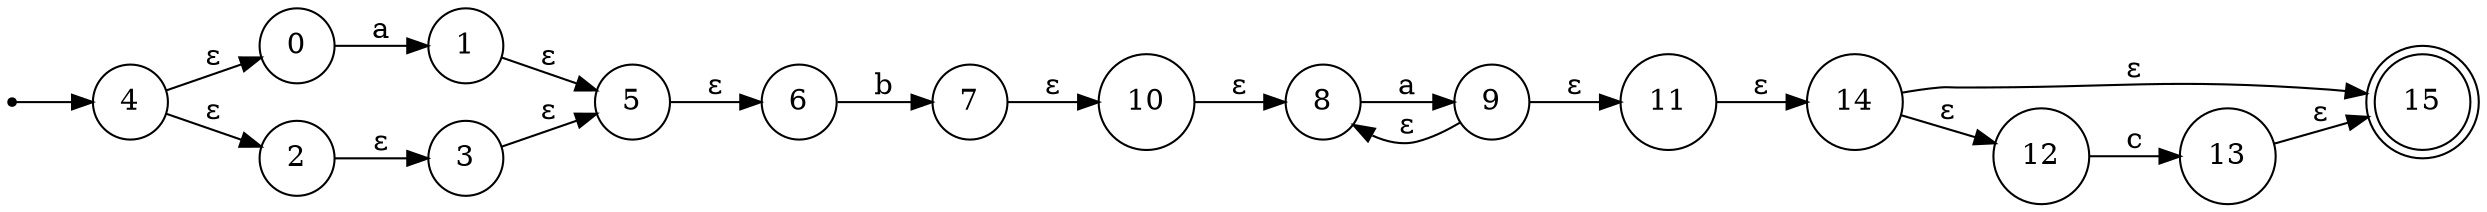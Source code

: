 digraph finite_state_machine {
    rankdir=LR;

	node [shape = point]; Start;
	node [shape = doublecircle]; 15;
	node [shape = circle];

	Start -> 4

	0 -> "1" [ label = "a" ]
	2 -> "3" [ label = "ε" ]
	4 -> "0" [ label = "ε" ]
	4 -> "2" [ label = "ε" ]
	1 -> "5" [ label = "ε" ]
	3 -> "5" [ label = "ε" ]
	6 -> "7" [ label = "b" ]
	5 -> "6" [ label = "ε" ]
	8 -> "9" [ label = "a" ]
	10 -> "8" [ label = "ε" ]
	9 -> "11" [ label = "ε" ]
	9 -> "8" [ label = "ε" ]
	7 -> "10" [ label = "ε" ]
	12 -> "13" [ label = "c" ]
	14 -> "12" [ label = "ε" ]
	14 -> "15" [ label = "ε" ]
	13 -> "15" [ label = "ε" ]
	11 -> "14" [ label = "ε" ]
}